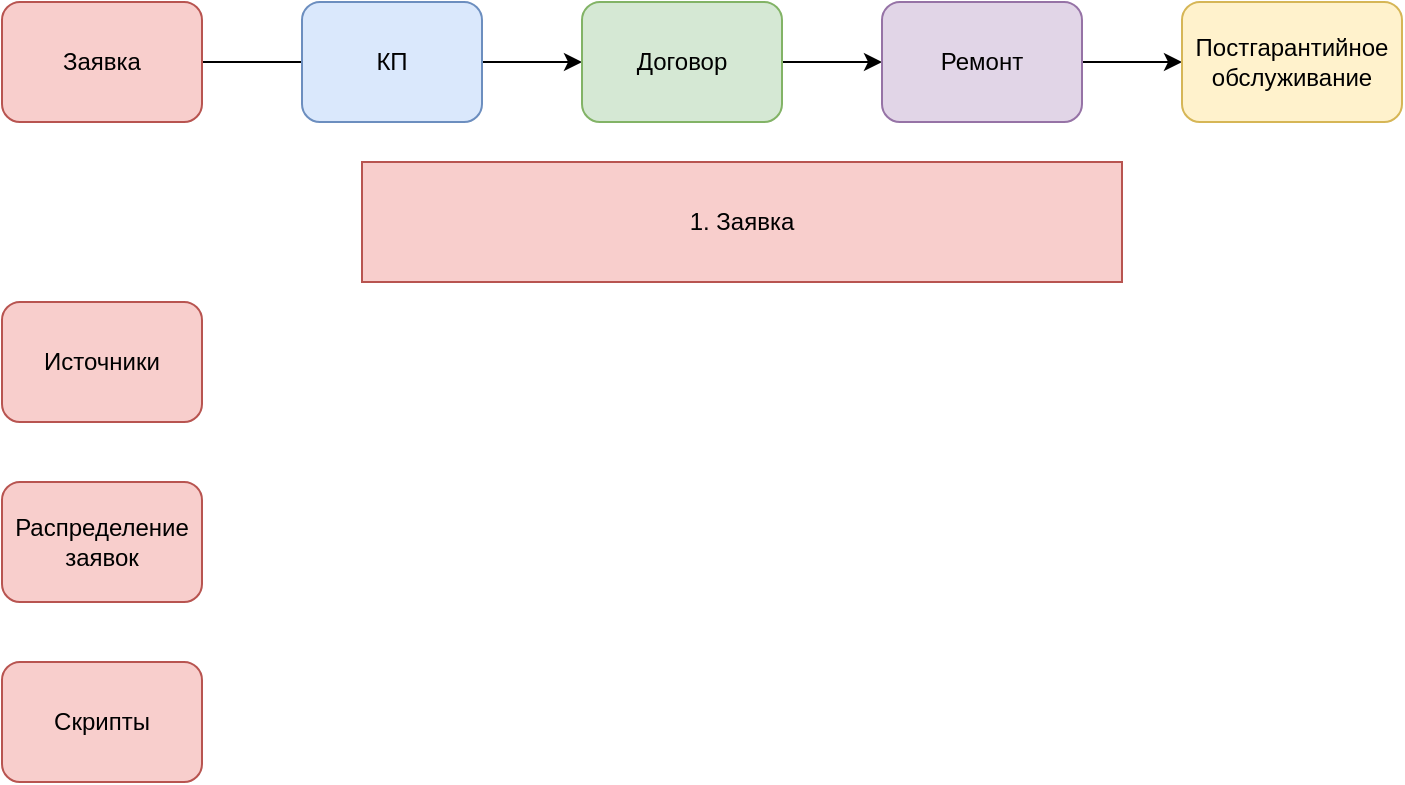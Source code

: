 <mxfile version="20.1.1" type="github">
  <diagram id="q-qX-d7CAuHnoFSoT985" name="Page-1">
    <mxGraphModel dx="1038" dy="521" grid="1" gridSize="10" guides="1" tooltips="1" connect="1" arrows="1" fold="1" page="1" pageScale="1" pageWidth="850" pageHeight="1100" math="0" shadow="0">
      <root>
        <mxCell id="0" />
        <mxCell id="1" parent="0" />
        <mxCell id="FAj1besOR7fS1-JmWx6U-2" style="edgeStyle=orthogonalEdgeStyle;rounded=0;orthogonalLoop=1;jettySize=auto;html=1;" edge="1" parent="1" source="FAj1besOR7fS1-JmWx6U-1">
          <mxGeometry relative="1" as="geometry">
            <mxPoint x="230" y="50" as="targetPoint" />
          </mxGeometry>
        </mxCell>
        <mxCell id="FAj1besOR7fS1-JmWx6U-1" value="&lt;font style=&quot;vertical-align: inherit;&quot;&gt;&lt;font style=&quot;vertical-align: inherit;&quot;&gt;Заявка&lt;/font&gt;&lt;/font&gt;" style="rounded=1;whiteSpace=wrap;html=1;fillColor=#f8cecc;strokeColor=#b85450;" vertex="1" parent="1">
          <mxGeometry x="20" y="20" width="100" height="60" as="geometry" />
        </mxCell>
        <mxCell id="FAj1besOR7fS1-JmWx6U-6" style="edgeStyle=orthogonalEdgeStyle;rounded=0;orthogonalLoop=1;jettySize=auto;html=1;" edge="1" parent="1" source="FAj1besOR7fS1-JmWx6U-4" target="FAj1besOR7fS1-JmWx6U-5">
          <mxGeometry relative="1" as="geometry" />
        </mxCell>
        <mxCell id="FAj1besOR7fS1-JmWx6U-4" value="&lt;font style=&quot;vertical-align: inherit;&quot;&gt;&lt;font style=&quot;vertical-align: inherit;&quot;&gt;&lt;font style=&quot;vertical-align: inherit;&quot;&gt;&lt;font style=&quot;vertical-align: inherit;&quot;&gt;КП&lt;/font&gt;&lt;/font&gt;&lt;/font&gt;&lt;/font&gt;" style="rounded=1;whiteSpace=wrap;html=1;fillColor=#dae8fc;strokeColor=#6c8ebf;" vertex="1" parent="1">
          <mxGeometry x="170" y="20" width="90" height="60" as="geometry" />
        </mxCell>
        <mxCell id="FAj1besOR7fS1-JmWx6U-8" value="" style="edgeStyle=orthogonalEdgeStyle;rounded=0;orthogonalLoop=1;jettySize=auto;html=1;" edge="1" parent="1" source="FAj1besOR7fS1-JmWx6U-5" target="FAj1besOR7fS1-JmWx6U-7">
          <mxGeometry relative="1" as="geometry" />
        </mxCell>
        <mxCell id="FAj1besOR7fS1-JmWx6U-5" value="&lt;font style=&quot;vertical-align: inherit;&quot;&gt;&lt;font style=&quot;vertical-align: inherit;&quot;&gt;Договор&lt;/font&gt;&lt;/font&gt;" style="rounded=1;whiteSpace=wrap;html=1;fillColor=#d5e8d4;strokeColor=#82b366;" vertex="1" parent="1">
          <mxGeometry x="310" y="20" width="100" height="60" as="geometry" />
        </mxCell>
        <mxCell id="FAj1besOR7fS1-JmWx6U-12" value="" style="edgeStyle=orthogonalEdgeStyle;rounded=0;orthogonalLoop=1;jettySize=auto;html=1;" edge="1" parent="1" source="FAj1besOR7fS1-JmWx6U-7">
          <mxGeometry relative="1" as="geometry">
            <mxPoint x="610" y="50" as="targetPoint" />
          </mxGeometry>
        </mxCell>
        <mxCell id="FAj1besOR7fS1-JmWx6U-7" value="&lt;font style=&quot;vertical-align: inherit;&quot;&gt;&lt;font style=&quot;vertical-align: inherit;&quot;&gt;Ремонт&lt;/font&gt;&lt;/font&gt;" style="rounded=1;whiteSpace=wrap;html=1;fillColor=#e1d5e7;strokeColor=#9673a6;" vertex="1" parent="1">
          <mxGeometry x="460" y="20" width="100" height="60" as="geometry" />
        </mxCell>
        <mxCell id="FAj1besOR7fS1-JmWx6U-13" value="&lt;font style=&quot;vertical-align: inherit;&quot;&gt;&lt;font style=&quot;vertical-align: inherit;&quot;&gt;&lt;font style=&quot;vertical-align: inherit;&quot;&gt;&lt;font style=&quot;vertical-align: inherit;&quot;&gt;Постгарантийное обслуживание&lt;/font&gt;&lt;/font&gt;&lt;/font&gt;&lt;/font&gt;" style="rounded=1;whiteSpace=wrap;html=1;fillColor=#fff2cc;strokeColor=#d6b656;" vertex="1" parent="1">
          <mxGeometry x="610" y="20" width="110" height="60" as="geometry" />
        </mxCell>
        <mxCell id="FAj1besOR7fS1-JmWx6U-17" value="Источники" style="rounded=1;whiteSpace=wrap;html=1;sketch=0;fillColor=#f8cecc;strokeColor=#b85450;" vertex="1" parent="1">
          <mxGeometry x="20" y="170" width="100" height="60" as="geometry" />
        </mxCell>
        <mxCell id="FAj1besOR7fS1-JmWx6U-18" value="Распределение заявок" style="rounded=1;whiteSpace=wrap;html=1;sketch=0;fillColor=#f8cecc;strokeColor=#b85450;" vertex="1" parent="1">
          <mxGeometry x="20" y="260" width="100" height="60" as="geometry" />
        </mxCell>
        <mxCell id="FAj1besOR7fS1-JmWx6U-19" value="Скрипты" style="rounded=1;whiteSpace=wrap;html=1;sketch=0;fillColor=#f8cecc;strokeColor=#b85450;" vertex="1" parent="1">
          <mxGeometry x="20" y="350" width="100" height="60" as="geometry" />
        </mxCell>
        <mxCell id="FAj1besOR7fS1-JmWx6U-21" value="1. Заявка" style="rounded=0;whiteSpace=wrap;html=1;sketch=0;fillColor=#f8cecc;strokeColor=#b85450;" vertex="1" parent="1">
          <mxGeometry x="200" y="100" width="380" height="60" as="geometry" />
        </mxCell>
      </root>
    </mxGraphModel>
  </diagram>
</mxfile>
